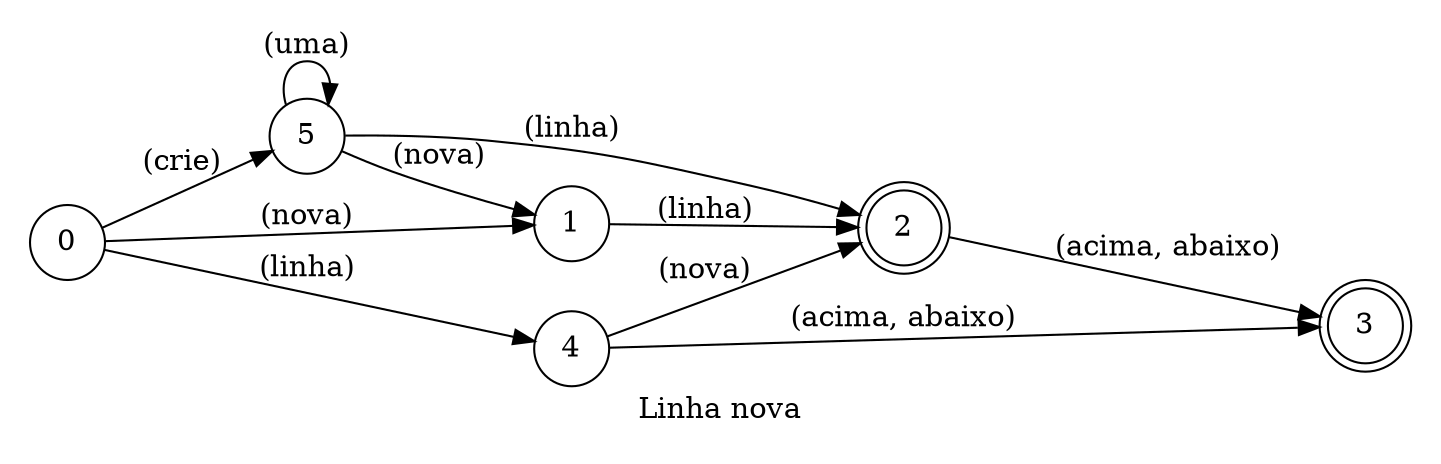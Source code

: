 digraph NovaLinha {
    id="new_line";
    label="Linha nova";
    lang="pt-BR";
    langName="Português";
    pad="0.2";
    rankdir=LR;
    node[shape=doublecircle]; 2 3;
    node[shape=circle];

    {0 5} -> 1 [label="(nova)"];
    {1 5} -> 2 [label="(linha)"];
    {2 4} -> 3 [label="(acima, abaixo)", store=position];
    0 -> 4 [label="(linha)"];
    0 -> 5 [label="(crie)"];
    5 -> 5 [label="(uma)"];
    4 -> 2 [label="(nova)"]

    title="Linha nova";
    desc="Cria uma linha nova abaixo ou acima da linha atual";

    examples="
        criar linha,
        nova linha,
        nova linha acima,
        nova linha abaixo
    ";
}
